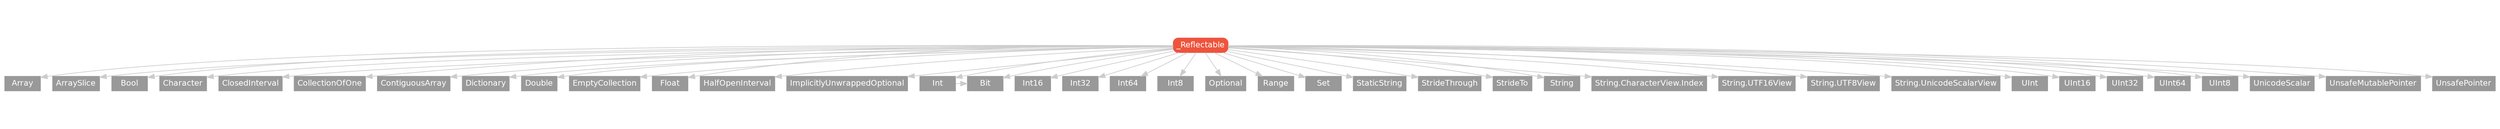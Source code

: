 strict digraph "_Reflectable - Type Hierarchy - SwiftDoc.org" {
    pad="0.1,0.8"
    node [shape=box, style="filled,rounded", color="#999999", fillcolor="#999999", fontcolor=white, fontname=Helvetica, fontnames="Helvetica,sansserif", fontsize=12, margin="0.07,0.05", height="0.3"]
    edge [color="#cccccc"]
    "Array" [URL="/type/Array/", style=filled]
    "ArraySlice" [URL="/type/ArraySlice/", style=filled]
    "Bit" [URL="/type/Bit/", style=filled]
    "Bool" [URL="/type/Bool/", style=filled]
    "Character" [URL="/type/Character/", style=filled]
    "ClosedInterval" [URL="/type/ClosedInterval/", style=filled]
    "CollectionOfOne" [URL="/type/CollectionOfOne/", style=filled]
    "ContiguousArray" [URL="/type/ContiguousArray/", style=filled]
    "Dictionary" [URL="/type/Dictionary/", style=filled]
    "Double" [URL="/type/Double/", style=filled]
    "EmptyCollection" [URL="/type/EmptyCollection/", style=filled]
    "Float" [URL="/type/Float/", style=filled]
    "HalfOpenInterval" [URL="/type/HalfOpenInterval/", style=filled]
    "ImplicitlyUnwrappedOptional" [URL="/type/ImplicitlyUnwrappedOptional/", style=filled]
    "Int" [URL="/type/Int/", style=filled]
    "Int16" [URL="/type/Int16/", style=filled]
    "Int32" [URL="/type/Int32/", style=filled]
    "Int64" [URL="/type/Int64/", style=filled]
    "Int8" [URL="/type/Int8/", style=filled]
    "Optional" [URL="/type/Optional/", style=filled]
    "Range" [URL="/type/Range/", style=filled]
    "Set" [URL="/type/Set/", style=filled]
    "StaticString" [URL="/type/StaticString/", style=filled]
    "StrideThrough" [URL="/type/StrideThrough/", style=filled]
    "StrideTo" [URL="/type/StrideTo/", style=filled]
    "String" [URL="/type/String/", style=filled]
    "String.CharacterView.Index" [URL="/type/String.CharacterView.Index/", style=filled]
    "String.UTF16View" [URL="/type/String.UTF16View/", style=filled]
    "String.UTF8View" [URL="/type/String.UTF8View/", style=filled]
    "String.UnicodeScalarView" [URL="/type/String.UnicodeScalarView/", style=filled]
    "UInt" [URL="/type/UInt/", style=filled]
    "UInt16" [URL="/type/UInt16/", style=filled]
    "UInt32" [URL="/type/UInt32/", style=filled]
    "UInt64" [URL="/type/UInt64/", style=filled]
    "UInt8" [URL="/type/UInt8/", style=filled]
    "UnicodeScalar" [URL="/type/UnicodeScalar/", style=filled]
    "UnsafeMutablePointer" [URL="/type/UnsafeMutablePointer/", style=filled]
    "UnsafePointer" [URL="/type/UnsafePointer/", style=filled]
    "_Reflectable" [URL="/protocol/_Reflectable/", style="filled,rounded", fillcolor="#ee543d", color="#ee543d"]    "_Reflectable" -> "Array"
    "_Reflectable" -> "ArraySlice"
    "_Reflectable" -> "Bit"
    "_Reflectable" -> "Bool"
    "_Reflectable" -> "Character"
    "_Reflectable" -> "ClosedInterval"
    "_Reflectable" -> "CollectionOfOne"
    "_Reflectable" -> "ContiguousArray"
    "_Reflectable" -> "Dictionary"
    "_Reflectable" -> "Double"
    "_Reflectable" -> "EmptyCollection"
    "_Reflectable" -> "Float"
    "_Reflectable" -> "HalfOpenInterval"
    "_Reflectable" -> "ImplicitlyUnwrappedOptional"
    "_Reflectable" -> "Int"
    "_Reflectable" -> "Int16"
    "_Reflectable" -> "Int32"
    "_Reflectable" -> "Int64"
    "_Reflectable" -> "Int8"
    "_Reflectable" -> "Optional"
    "_Reflectable" -> "Range"
    "_Reflectable" -> "Set"
    "_Reflectable" -> "StaticString"
    "_Reflectable" -> "StrideThrough"
    "_Reflectable" -> "StrideTo"
    "_Reflectable" -> "String"
    "_Reflectable" -> "UInt"
    "_Reflectable" -> "UInt16"
    "_Reflectable" -> "UInt32"
    "_Reflectable" -> "UInt64"
    "_Reflectable" -> "UInt8"
    "_Reflectable" -> "UnicodeScalar"
    "_Reflectable" -> "UnsafeMutablePointer"
    "_Reflectable" -> "UnsafePointer"
    "_Reflectable" -> "String.UnicodeScalarView"
    "_Reflectable" -> "String.UTF16View"
    "_Reflectable" -> "String.UTF8View"
    "_Reflectable" -> "String.CharacterView.Index"
    "Int" -> "Bit"
    subgraph Types {
        rank = max; "Array"; "ArraySlice"; "Bit"; "Bool"; "Character"; "ClosedInterval"; "CollectionOfOne"; "ContiguousArray"; "Dictionary"; "Double"; "EmptyCollection"; "Float"; "HalfOpenInterval"; "ImplicitlyUnwrappedOptional"; "Int"; "Int16"; "Int32"; "Int64"; "Int8"; "Optional"; "Range"; "Set"; "StaticString"; "StrideThrough"; "StrideTo"; "String"; "UInt"; "UInt16"; "UInt32"; "UInt64"; "UInt8"; "UnicodeScalar"; "UnsafeMutablePointer"; "UnsafePointer"; "String.UnicodeScalarView"; "String.UTF16View"; "String.UTF8View"; "String.CharacterView.Index";
    }
}